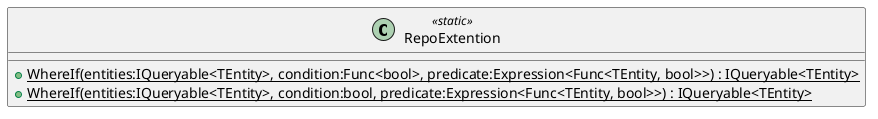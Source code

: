 @startuml
class RepoExtention <<static>> {
    + {static} WhereIf(entities:IQueryable<TEntity>, condition:Func<bool>, predicate:Expression<Func<TEntity, bool>>) : IQueryable<TEntity>
    + {static} WhereIf(entities:IQueryable<TEntity>, condition:bool, predicate:Expression<Func<TEntity, bool>>) : IQueryable<TEntity>
}
@enduml
